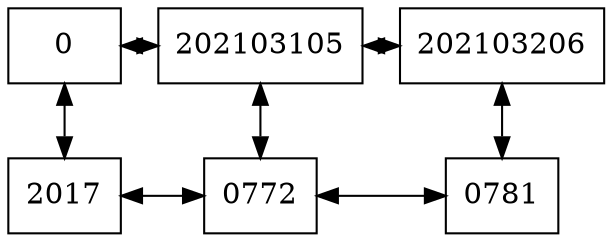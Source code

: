 digraph MatrizCapa{ 
 node[shape=box] 
 rankdir=UD; 
 {rank=min; 
nodo00[label="0" ,rankdir=LR,group=0]; 
nodo10[label="202103105" ,rankdir=LR,group=1]; 
nodo20[label="202103206" ,rankdir=LR,group=2]; 
}{rank=same; 
nodo01[label="2017" ,group=0]; 
nodo11[label="0772" ,group=1]; 
nodo21[label="0781" ,group=2]; 
}nodo00 -> nodo10 [dir=both];
nodo10 -> nodo20 [dir=both];
nodo01 -> nodo11 [dir=both];
nodo11 -> nodo21 [dir=both];
nodo00 -> nodo01 [dir=both];
nodo10 -> nodo11 [dir=both];
nodo20 -> nodo21 [dir=both];
}